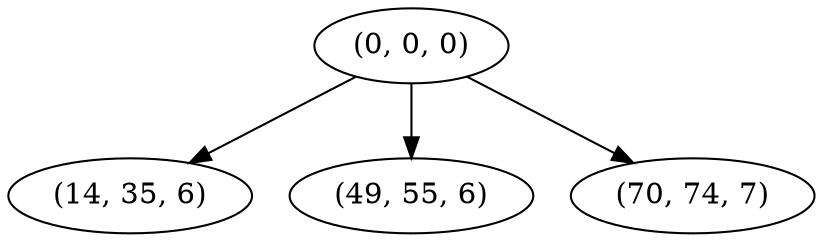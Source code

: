 digraph tree {
    "(0, 0, 0)";
    "(14, 35, 6)";
    "(49, 55, 6)";
    "(70, 74, 7)";
    "(0, 0, 0)" -> "(14, 35, 6)";
    "(0, 0, 0)" -> "(49, 55, 6)";
    "(0, 0, 0)" -> "(70, 74, 7)";
}
